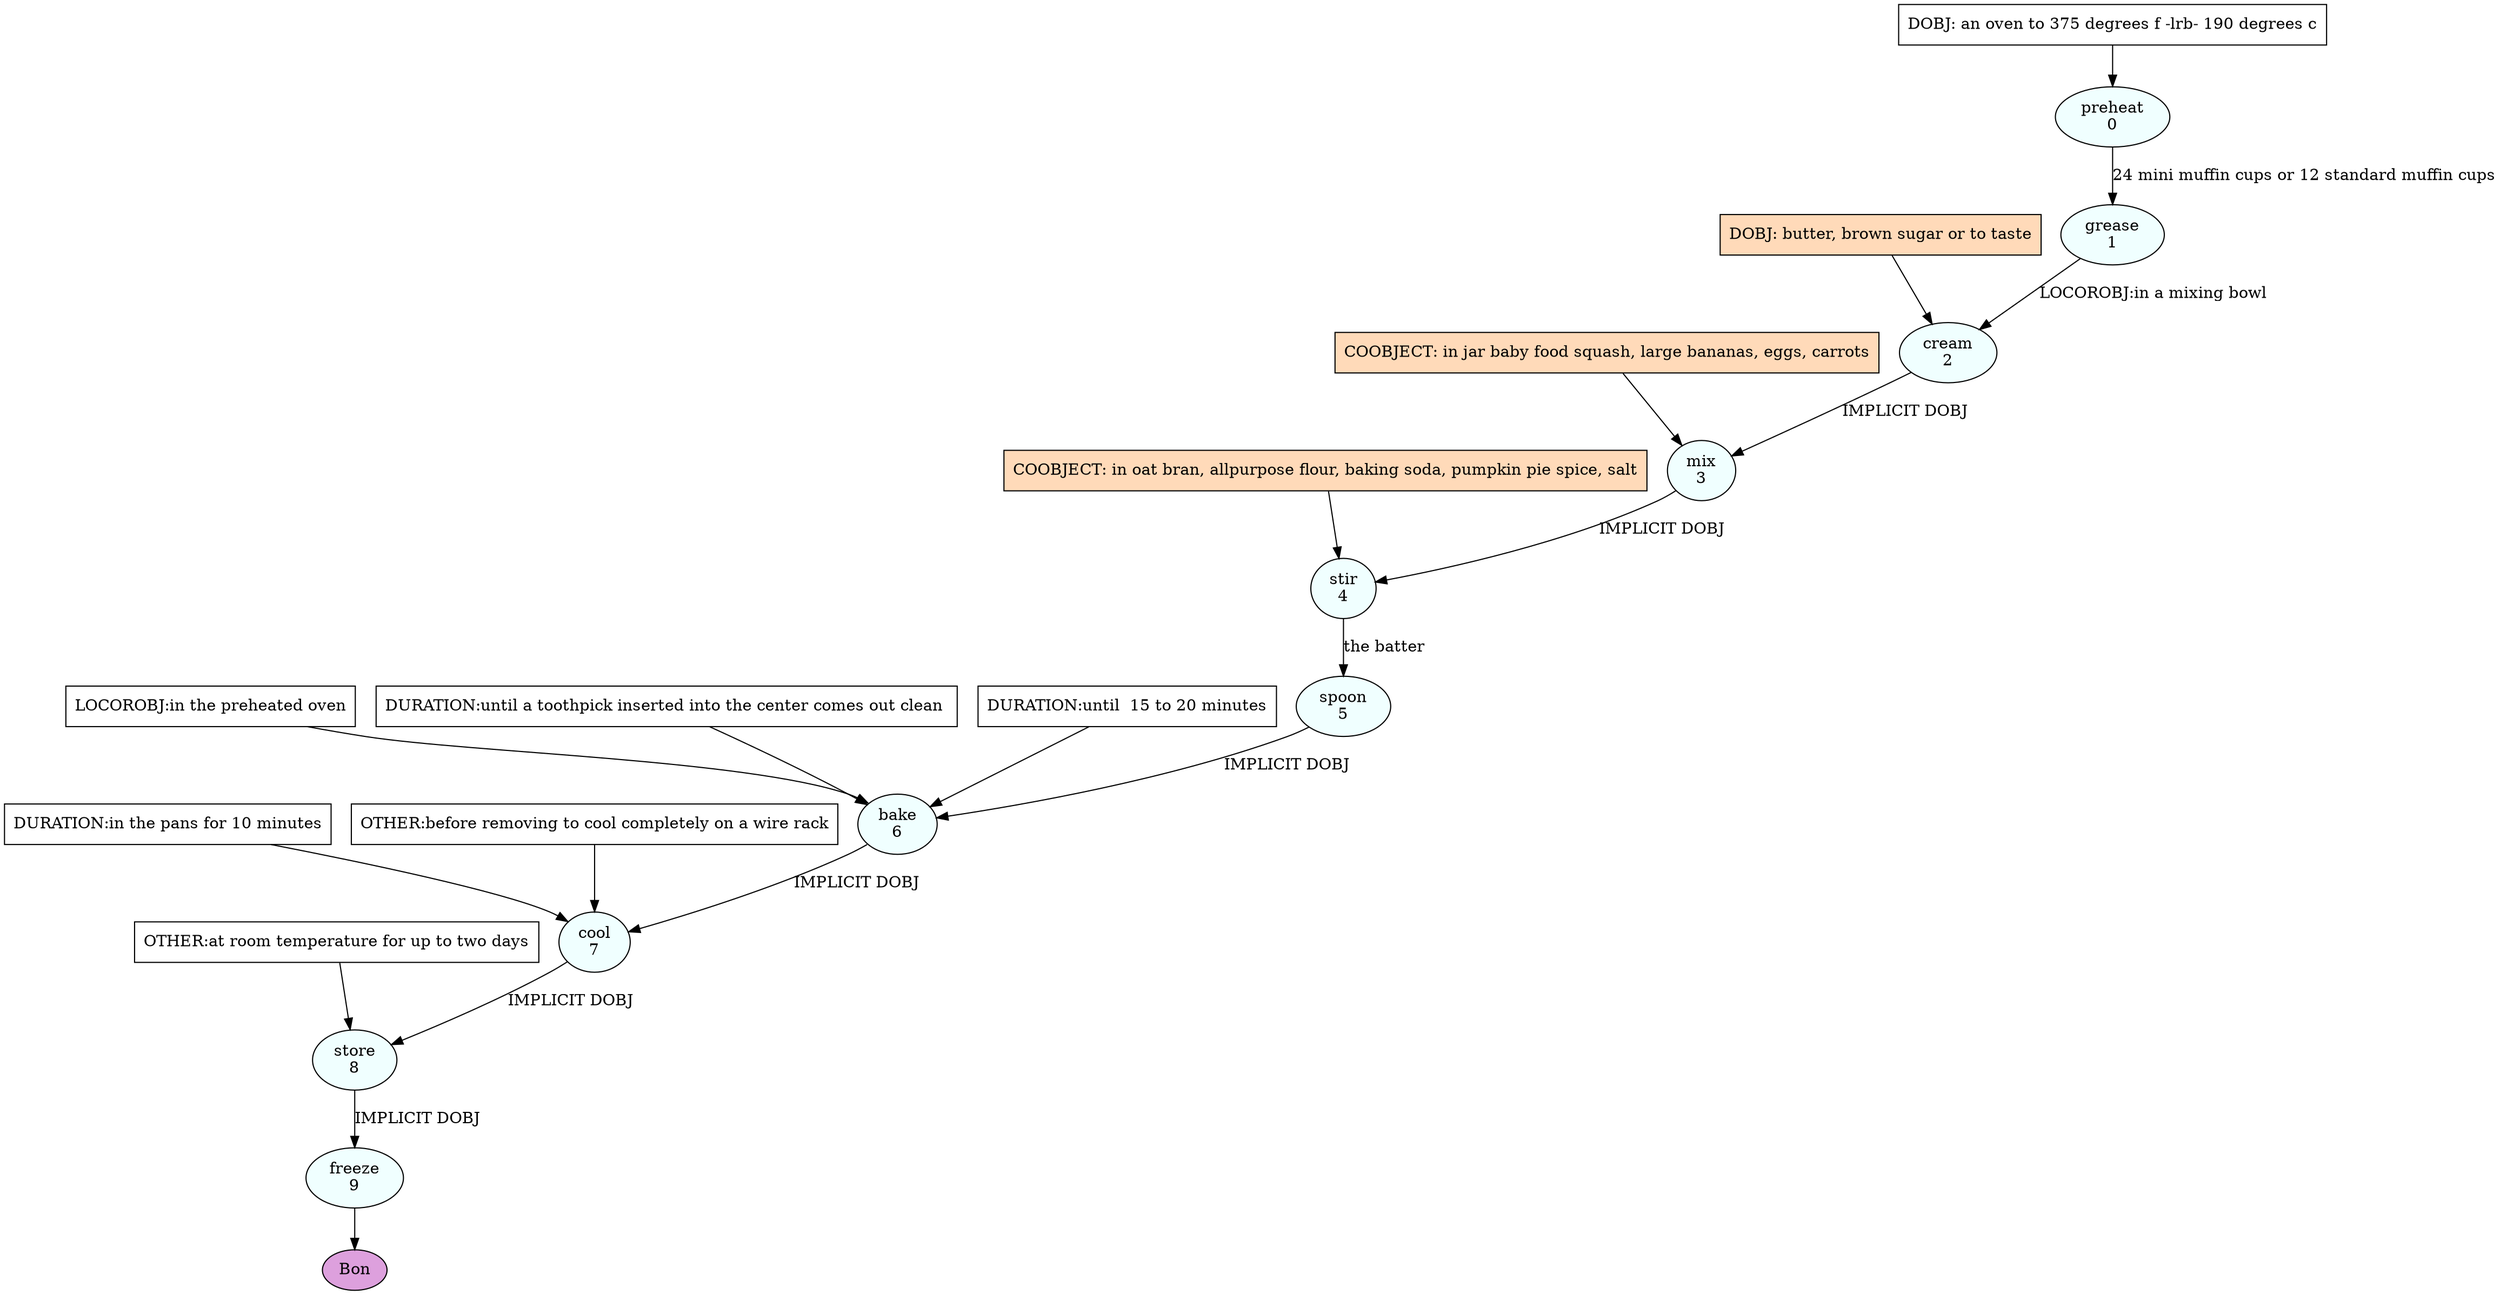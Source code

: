 digraph recipe {
E0[label="preheat
0", shape=oval, style=filled, fillcolor=azure]
E1[label="grease
1", shape=oval, style=filled, fillcolor=azure]
E2[label="cream
2", shape=oval, style=filled, fillcolor=azure]
E3[label="mix
3", shape=oval, style=filled, fillcolor=azure]
E4[label="stir
4", shape=oval, style=filled, fillcolor=azure]
E5[label="spoon
5", shape=oval, style=filled, fillcolor=azure]
E6[label="bake
6", shape=oval, style=filled, fillcolor=azure]
E7[label="cool
7", shape=oval, style=filled, fillcolor=azure]
E8[label="store
8", shape=oval, style=filled, fillcolor=azure]
E9[label="freeze
9", shape=oval, style=filled, fillcolor=azure]
D0[label="DOBJ: an oven to 375 degrees f -lrb- 190 degrees c", shape=box, style=filled, fillcolor=white]
D0 -> E0
E0 -> E1 [label="24 mini muffin cups or 12 standard muffin cups"]
D2_ing[label="DOBJ: butter, brown sugar or to taste", shape=box, style=filled, fillcolor=peachpuff]
D2_ing -> E2
E1 -> E2 [label="LOCOROBJ:in a mixing bowl"]
E2 -> E3 [label="IMPLICIT DOBJ"]
P3_0_ing[label="COOBJECT: in jar baby food squash, large bananas, eggs, carrots", shape=box, style=filled, fillcolor=peachpuff]
P3_0_ing -> E3
E3 -> E4 [label="IMPLICIT DOBJ"]
P4_0_ing[label="COOBJECT: in oat bran, allpurpose flour, baking soda, pumpkin pie spice, salt", shape=box, style=filled, fillcolor=peachpuff]
P4_0_ing -> E4
E4 -> E5 [label="the batter"]
E5 -> E6 [label="IMPLICIT DOBJ"]
P6_0_0[label="LOCOROBJ:in the preheated oven", shape=box, style=filled, fillcolor=white]
P6_0_0 -> E6
P6_1_0[label="DURATION:until a toothpick inserted into the center comes out clean ", shape=box, style=filled, fillcolor=white]
P6_1_0 -> E6
P6_1_1[label="DURATION:until  15 to 20 minutes", shape=box, style=filled, fillcolor=white]
P6_1_1 -> E6
E6 -> E7 [label="IMPLICIT DOBJ"]
P7_0_0[label="DURATION:in the pans for 10 minutes", shape=box, style=filled, fillcolor=white]
P7_0_0 -> E7
P7_1_0[label="OTHER:before removing to cool completely on a wire rack", shape=box, style=filled, fillcolor=white]
P7_1_0 -> E7
E7 -> E8 [label="IMPLICIT DOBJ"]
P8_0_0[label="OTHER:at room temperature for up to two days", shape=box, style=filled, fillcolor=white]
P8_0_0 -> E8
E8 -> E9 [label="IMPLICIT DOBJ"]
EOR[label="Bon", shape=oval, style=filled, fillcolor=plum]
E9 -> EOR
}
